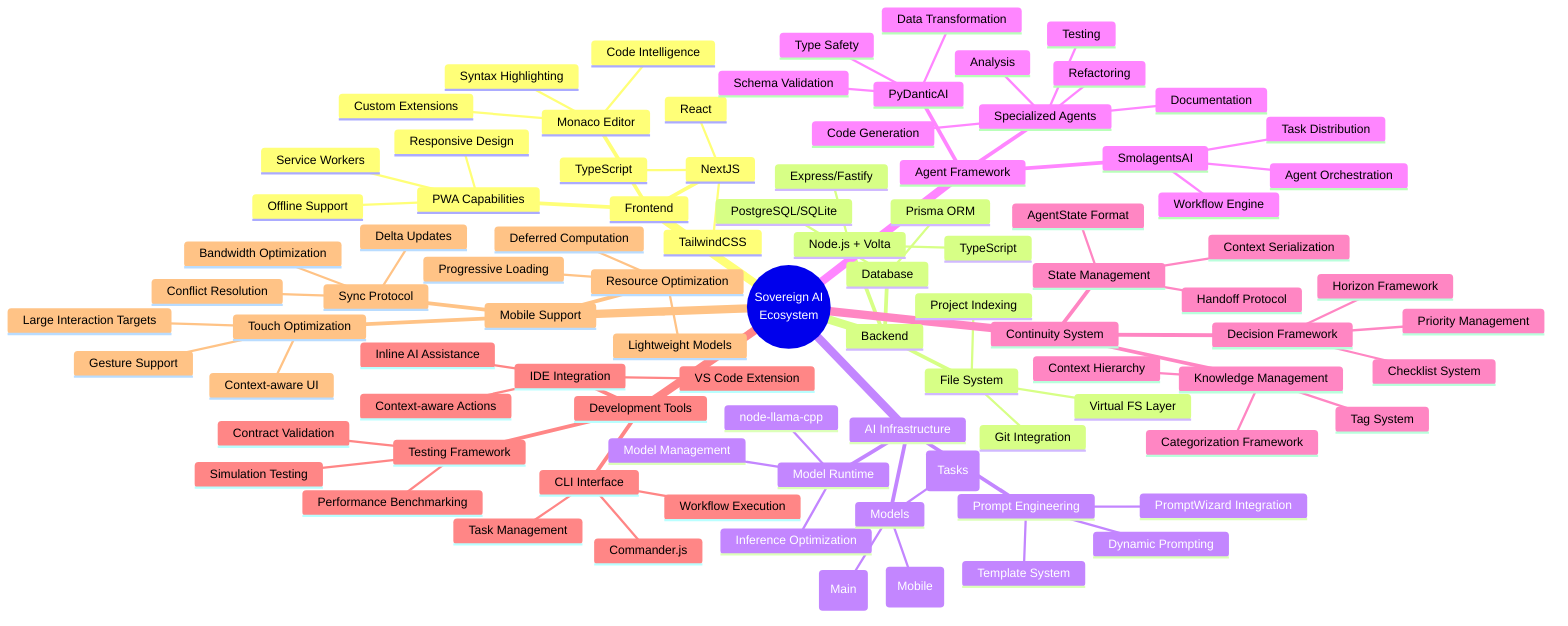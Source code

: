 mindmap
  root((Sovereign AI
  Ecosystem))
    Frontend
        NextJS
            TypeScript
            React
            TailwindCSS
        Monaco Editor
            Code Intelligence
            Syntax Highlighting
            Custom Extensions
        PWA Capabilities
            Service Workers
            Responsive Design
            Offline Support
    Backend
        Node.js + Volta
            TypeScript
            Express/Fastify
        Database
            Prisma ORM
            PostgreSQL/SQLite
        File System
            Virtual FS Layer
            Git Integration
            Project Indexing
    AI Infrastructure
        Model Runtime
            node-llama-cpp
            Inference Optimization
            Model Management
        Models
            Qwen_QwQ-32B (Main)
            Smaller 7B Models (Mobile)
            Specialized Models (Tasks)
        Prompt Engineering
            PromptWizard Integration
            Template System
            Dynamic Prompting
    Agent Framework
        SmolagentsAI
            Agent Orchestration
            Workflow Engine
            Task Distribution
        PyDanticAI
            Schema Validation
            Data Transformation
            Type Safety
        Specialized Agents
            Code Generation
            Testing
            Documentation
            Analysis
            Refactoring
    Continuity System
        State Management
            AgentState Format
            Context Serialization
            Handoff Protocol
        Knowledge Management
            Tag System
            Categorization Framework
            Context Hierarchy
        Decision Framework
            Checklist System
            Horizon Framework
            Priority Management
    Development Tools
        CLI Interface
            Commander.js
            Task Management
            Workflow Execution
        IDE Integration
            VS Code Extension
            Context-aware Actions
            Inline AI Assistance
        Testing Framework
            Simulation Testing
            Contract Validation
            Performance Benchmarking
    Mobile Support
        Resource Optimization
            Lightweight Models
            Deferred Computation
            Progressive Loading
        Touch Optimization
            Large Interaction Targets
            Gesture Support
            Context-aware UI
        Sync Protocol
            Delta Updates
            Conflict Resolution
            Bandwidth Optimization